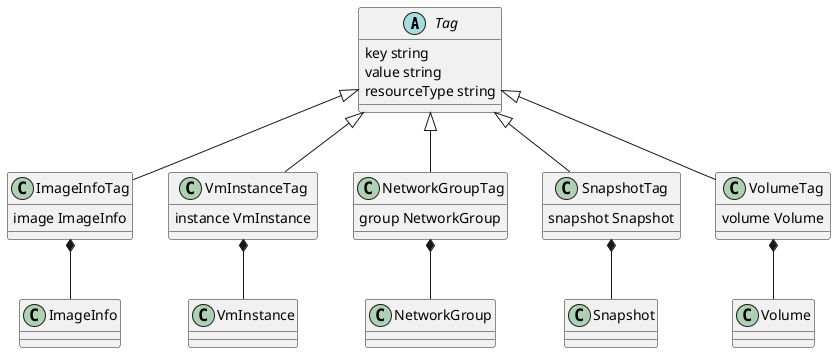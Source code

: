 @startuml
Tag <|-- ImageInfoTag
ImageInfoTag *-- ImageInfo

Tag <|-- VmInstanceTag
VmInstanceTag *-- VmInstance

Tag <|-- NetworkGroupTag
NetworkGroupTag *-- NetworkGroup

Tag <|-- SnapshotTag
SnapshotTag *-- Snapshot

Tag <|-- VolumeTag
VolumeTag *-- Volume

abstract class Tag {
 key string
 value string
 resourceType string
}

class ImageInfoTag {
 image ImageInfo
}

class VmInstanceTag {
 instance VmInstance
}

class NetworkGroupTag {
 group NetworkGroup
}

class SnapshotTag {
 snapshot Snapshot
}

class VolumeTag {
 volume Volume
}

@enduml



